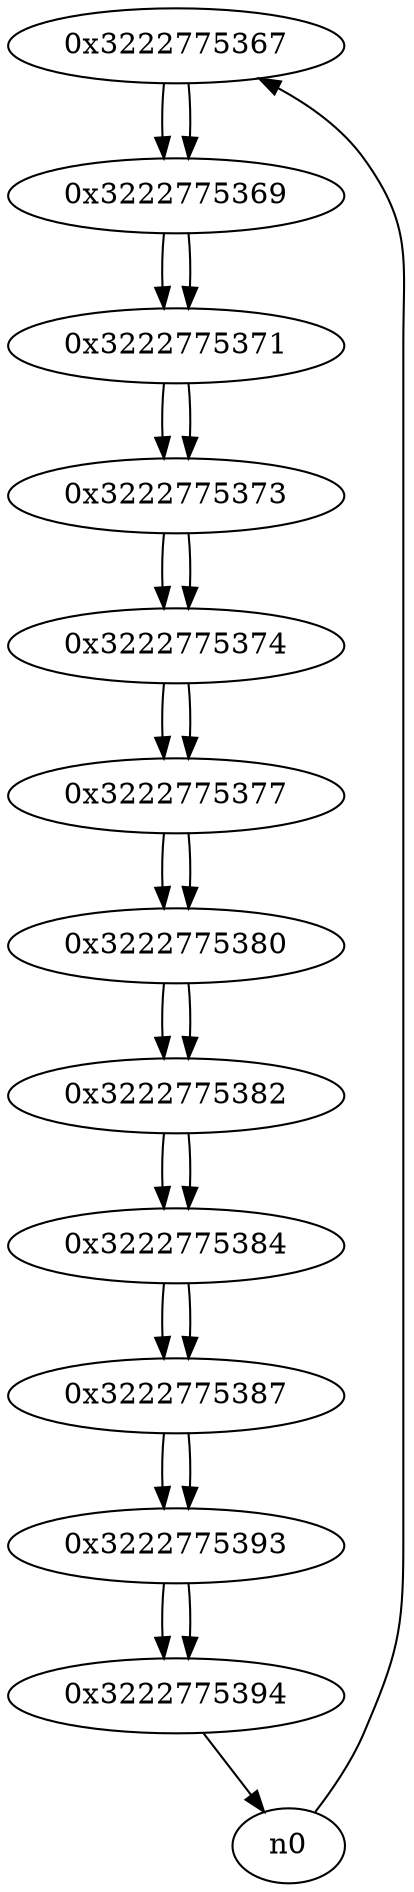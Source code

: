 digraph G{
/* nodes */
  n1 [label="0x3222775367"]
  n2 [label="0x3222775369"]
  n3 [label="0x3222775371"]
  n4 [label="0x3222775373"]
  n5 [label="0x3222775374"]
  n6 [label="0x3222775377"]
  n7 [label="0x3222775380"]
  n8 [label="0x3222775382"]
  n9 [label="0x3222775384"]
  n10 [label="0x3222775387"]
  n11 [label="0x3222775393"]
  n12 [label="0x3222775394"]
/* edges */
n1 -> n2;
n0 -> n1;
n2 -> n3;
n1 -> n2;
n3 -> n4;
n2 -> n3;
n4 -> n5;
n3 -> n4;
n5 -> n6;
n4 -> n5;
n6 -> n7;
n5 -> n6;
n7 -> n8;
n6 -> n7;
n8 -> n9;
n7 -> n8;
n9 -> n10;
n8 -> n9;
n10 -> n11;
n9 -> n10;
n11 -> n12;
n10 -> n11;
n12 -> n0;
n11 -> n12;
}

